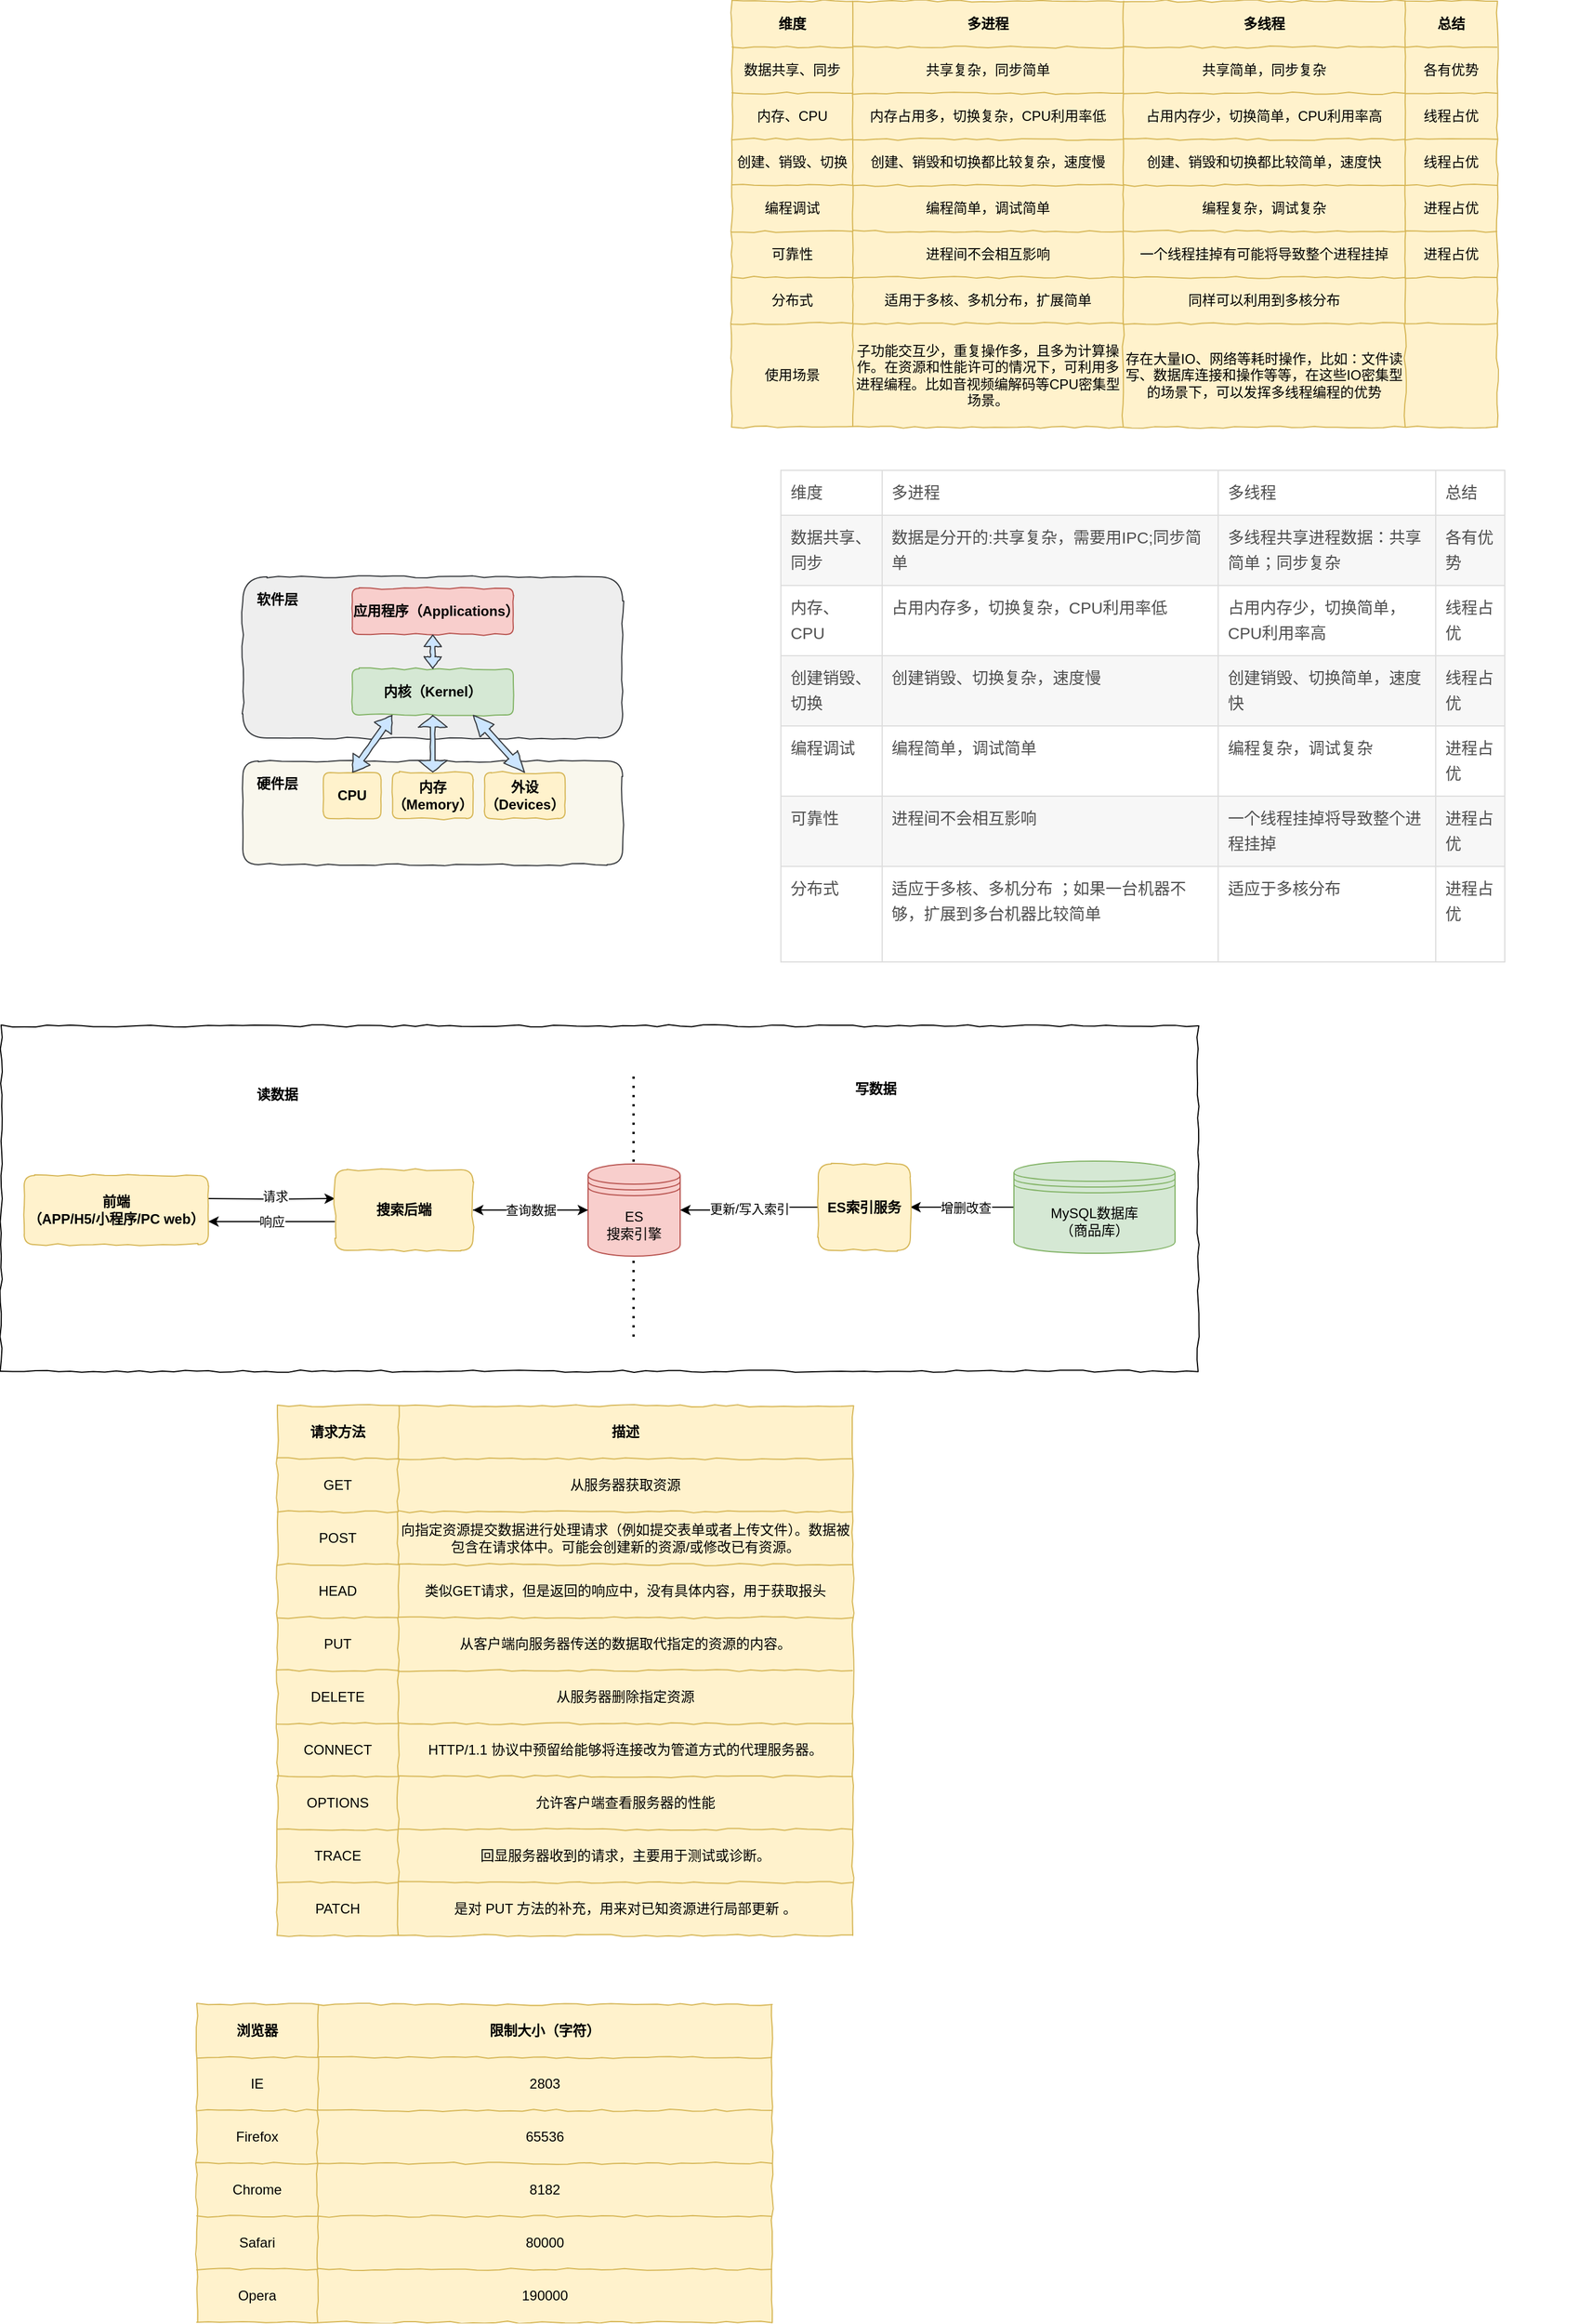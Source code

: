 <mxfile version="14.1.4" type="github">
  <diagram id="RjBqsqhj3sioLkczXOe3" name="Page-1">
    <mxGraphModel dx="946" dy="1759" grid="1" gridSize="10" guides="1" tooltips="1" connect="1" arrows="1" fold="1" page="1" pageScale="1" pageWidth="827" pageHeight="1169" math="0" shadow="0">
      <root>
        <mxCell id="0" />
        <mxCell id="1" parent="0" />
        <mxCell id="GFjqKOsz96lYpiR8VjZb-7" value="" style="rounded=1;whiteSpace=wrap;html=1;comic=1;fillColor=#f9f7ed;strokeColor=#36393d;" vertex="1" parent="1">
          <mxGeometry x="280" y="-260" width="330" height="90" as="geometry" />
        </mxCell>
        <mxCell id="GFjqKOsz96lYpiR8VjZb-8" value="" style="rounded=1;whiteSpace=wrap;html=1;comic=1;fillColor=#eeeeee;strokeColor=#36393d;" vertex="1" parent="1">
          <mxGeometry x="280" y="-420" width="330" height="140" as="geometry" />
        </mxCell>
        <mxCell id="zmc4Z-w7jA_BF66H5ybC-30" value="" style="rounded=0;whiteSpace=wrap;html=1;comic=1;" parent="1" vertex="1">
          <mxGeometry x="70" y="-30" width="1040" height="300" as="geometry" />
        </mxCell>
        <mxCell id="zmc4Z-w7jA_BF66H5ybC-29" value="" style="endArrow=none;dashed=1;html=1;dashPattern=1 3;strokeWidth=2;" parent="1" edge="1">
          <mxGeometry width="50" height="50" relative="1" as="geometry">
            <mxPoint x="619.5" y="240" as="sourcePoint" />
            <mxPoint x="619.5" y="10" as="targetPoint" />
          </mxGeometry>
        </mxCell>
        <mxCell id="46z4oTIVy4qsNz0aYybG-44" value="" style="shape=table;html=1;whiteSpace=wrap;startSize=0;container=1;collapsible=0;childLayout=tableLayout;comic=1;fillColor=#fff2cc;strokeColor=#d6b656;" parent="1" vertex="1">
          <mxGeometry x="310" y="300" width="500" height="460" as="geometry" />
        </mxCell>
        <mxCell id="46z4oTIVy4qsNz0aYybG-45" value="" style="shape=partialRectangle;html=1;whiteSpace=wrap;collapsible=0;dropTarget=0;pointerEvents=0;fillColor=none;top=0;left=0;bottom=0;right=0;points=[[0,0.5],[1,0.5]];portConstraint=eastwest;" parent="46z4oTIVy4qsNz0aYybG-44" vertex="1">
          <mxGeometry width="500" height="46" as="geometry" />
        </mxCell>
        <mxCell id="46z4oTIVy4qsNz0aYybG-46" value="&lt;b&gt;请求方法&lt;/b&gt;" style="shape=partialRectangle;html=1;whiteSpace=wrap;connectable=0;overflow=hidden;fillColor=none;top=0;left=0;bottom=0;right=0;" parent="46z4oTIVy4qsNz0aYybG-45" vertex="1">
          <mxGeometry width="105" height="46" as="geometry" />
        </mxCell>
        <mxCell id="46z4oTIVy4qsNz0aYybG-47" value="&lt;b&gt;描述&lt;/b&gt;" style="shape=partialRectangle;html=1;whiteSpace=wrap;connectable=0;overflow=hidden;fillColor=none;top=0;left=0;bottom=0;right=0;" parent="46z4oTIVy4qsNz0aYybG-45" vertex="1">
          <mxGeometry x="105" width="395" height="46" as="geometry" />
        </mxCell>
        <mxCell id="46z4oTIVy4qsNz0aYybG-48" value="" style="shape=partialRectangle;html=1;whiteSpace=wrap;collapsible=0;dropTarget=0;pointerEvents=0;fillColor=none;top=0;left=0;bottom=0;right=0;points=[[0,0.5],[1,0.5]];portConstraint=eastwest;" parent="46z4oTIVy4qsNz0aYybG-44" vertex="1">
          <mxGeometry y="46" width="500" height="46" as="geometry" />
        </mxCell>
        <mxCell id="46z4oTIVy4qsNz0aYybG-49" value="GET" style="shape=partialRectangle;html=1;whiteSpace=wrap;connectable=0;overflow=hidden;fillColor=none;top=0;left=0;bottom=0;right=0;" parent="46z4oTIVy4qsNz0aYybG-48" vertex="1">
          <mxGeometry width="105" height="46" as="geometry" />
        </mxCell>
        <mxCell id="46z4oTIVy4qsNz0aYybG-50" value="从服务器获取资源" style="shape=partialRectangle;html=1;whiteSpace=wrap;connectable=0;overflow=hidden;fillColor=none;top=0;left=0;bottom=0;right=0;" parent="46z4oTIVy4qsNz0aYybG-48" vertex="1">
          <mxGeometry x="105" width="395" height="46" as="geometry" />
        </mxCell>
        <mxCell id="46z4oTIVy4qsNz0aYybG-51" value="" style="shape=partialRectangle;html=1;whiteSpace=wrap;collapsible=0;dropTarget=0;pointerEvents=0;fillColor=none;top=0;left=0;bottom=0;right=0;points=[[0,0.5],[1,0.5]];portConstraint=eastwest;" parent="46z4oTIVy4qsNz0aYybG-44" vertex="1">
          <mxGeometry y="92" width="500" height="46" as="geometry" />
        </mxCell>
        <mxCell id="46z4oTIVy4qsNz0aYybG-52" value="POST" style="shape=partialRectangle;html=1;whiteSpace=wrap;connectable=0;overflow=hidden;fillColor=none;top=0;left=0;bottom=0;right=0;" parent="46z4oTIVy4qsNz0aYybG-51" vertex="1">
          <mxGeometry width="105" height="46" as="geometry" />
        </mxCell>
        <mxCell id="46z4oTIVy4qsNz0aYybG-53" value="向指定资源提交数据进行处理请求（例如提交表单或者上传文件）。数据被包含在请求体中。可能会创建新的资源/或修改已有资源。" style="shape=partialRectangle;html=1;whiteSpace=wrap;connectable=0;overflow=hidden;fillColor=none;top=0;left=0;bottom=0;right=0;" parent="46z4oTIVy4qsNz0aYybG-51" vertex="1">
          <mxGeometry x="105" width="395" height="46" as="geometry" />
        </mxCell>
        <mxCell id="46z4oTIVy4qsNz0aYybG-54" value="" style="shape=partialRectangle;html=1;whiteSpace=wrap;collapsible=0;dropTarget=0;pointerEvents=0;fillColor=none;top=0;left=0;bottom=0;right=0;points=[[0,0.5],[1,0.5]];portConstraint=eastwest;" parent="46z4oTIVy4qsNz0aYybG-44" vertex="1">
          <mxGeometry y="138" width="500" height="46" as="geometry" />
        </mxCell>
        <mxCell id="46z4oTIVy4qsNz0aYybG-55" value="HEAD" style="shape=partialRectangle;html=1;whiteSpace=wrap;connectable=0;overflow=hidden;fillColor=none;top=0;left=0;bottom=0;right=0;" parent="46z4oTIVy4qsNz0aYybG-54" vertex="1">
          <mxGeometry width="105" height="46" as="geometry" />
        </mxCell>
        <mxCell id="46z4oTIVy4qsNz0aYybG-56" value="类似GET请求，但是返回的响应中，没有具体内容，用于获取报头" style="shape=partialRectangle;html=1;whiteSpace=wrap;connectable=0;overflow=hidden;fillColor=none;top=0;left=0;bottom=0;right=0;" parent="46z4oTIVy4qsNz0aYybG-54" vertex="1">
          <mxGeometry x="105" width="395" height="46" as="geometry" />
        </mxCell>
        <mxCell id="46z4oTIVy4qsNz0aYybG-57" value="" style="shape=partialRectangle;html=1;whiteSpace=wrap;collapsible=0;dropTarget=0;pointerEvents=0;fillColor=none;top=0;left=0;bottom=0;right=0;points=[[0,0.5],[1,0.5]];portConstraint=eastwest;" parent="46z4oTIVy4qsNz0aYybG-44" vertex="1">
          <mxGeometry y="184" width="500" height="46" as="geometry" />
        </mxCell>
        <mxCell id="46z4oTIVy4qsNz0aYybG-58" value="PUT" style="shape=partialRectangle;html=1;whiteSpace=wrap;connectable=0;overflow=hidden;fillColor=none;top=0;left=0;bottom=0;right=0;" parent="46z4oTIVy4qsNz0aYybG-57" vertex="1">
          <mxGeometry width="105" height="46" as="geometry" />
        </mxCell>
        <mxCell id="46z4oTIVy4qsNz0aYybG-59" value="从客户端向服务器传送的数据取代指定的资源的内容。" style="shape=partialRectangle;html=1;whiteSpace=wrap;connectable=0;overflow=hidden;fillColor=none;top=0;left=0;bottom=0;right=0;" parent="46z4oTIVy4qsNz0aYybG-57" vertex="1">
          <mxGeometry x="105" width="395" height="46" as="geometry" />
        </mxCell>
        <mxCell id="46z4oTIVy4qsNz0aYybG-60" value="" style="shape=partialRectangle;html=1;whiteSpace=wrap;collapsible=0;dropTarget=0;pointerEvents=0;fillColor=none;top=0;left=0;bottom=0;right=0;points=[[0,0.5],[1,0.5]];portConstraint=eastwest;" parent="46z4oTIVy4qsNz0aYybG-44" vertex="1">
          <mxGeometry y="230" width="500" height="46" as="geometry" />
        </mxCell>
        <mxCell id="46z4oTIVy4qsNz0aYybG-61" value="DELETE" style="shape=partialRectangle;html=1;whiteSpace=wrap;connectable=0;overflow=hidden;fillColor=none;top=0;left=0;bottom=0;right=0;" parent="46z4oTIVy4qsNz0aYybG-60" vertex="1">
          <mxGeometry width="105" height="46" as="geometry" />
        </mxCell>
        <mxCell id="46z4oTIVy4qsNz0aYybG-62" value="从服务器删除指定资源" style="shape=partialRectangle;html=1;whiteSpace=wrap;connectable=0;overflow=hidden;fillColor=none;top=0;left=0;bottom=0;right=0;" parent="46z4oTIVy4qsNz0aYybG-60" vertex="1">
          <mxGeometry x="105" width="395" height="46" as="geometry" />
        </mxCell>
        <mxCell id="46z4oTIVy4qsNz0aYybG-72" style="shape=partialRectangle;html=1;whiteSpace=wrap;collapsible=0;dropTarget=0;pointerEvents=0;fillColor=none;top=0;left=0;bottom=0;right=0;points=[[0,0.5],[1,0.5]];portConstraint=eastwest;" parent="46z4oTIVy4qsNz0aYybG-44" vertex="1">
          <mxGeometry y="276" width="500" height="46" as="geometry" />
        </mxCell>
        <mxCell id="46z4oTIVy4qsNz0aYybG-73" value="CONNECT" style="shape=partialRectangle;html=1;whiteSpace=wrap;connectable=0;overflow=hidden;fillColor=none;top=0;left=0;bottom=0;right=0;" parent="46z4oTIVy4qsNz0aYybG-72" vertex="1">
          <mxGeometry width="105" height="46" as="geometry" />
        </mxCell>
        <mxCell id="46z4oTIVy4qsNz0aYybG-74" value="HTTP/1.1 协议中预留给能够将连接改为管道方式的代理服务器。" style="shape=partialRectangle;html=1;whiteSpace=wrap;connectable=0;overflow=hidden;fillColor=none;top=0;left=0;bottom=0;right=0;" parent="46z4oTIVy4qsNz0aYybG-72" vertex="1">
          <mxGeometry x="105" width="395" height="46" as="geometry" />
        </mxCell>
        <mxCell id="46z4oTIVy4qsNz0aYybG-69" style="shape=partialRectangle;html=1;whiteSpace=wrap;collapsible=0;dropTarget=0;pointerEvents=0;fillColor=none;top=0;left=0;bottom=0;right=0;points=[[0,0.5],[1,0.5]];portConstraint=eastwest;" parent="46z4oTIVy4qsNz0aYybG-44" vertex="1">
          <mxGeometry y="322" width="500" height="46" as="geometry" />
        </mxCell>
        <mxCell id="46z4oTIVy4qsNz0aYybG-70" value="OPTIONS" style="shape=partialRectangle;html=1;whiteSpace=wrap;connectable=0;overflow=hidden;fillColor=none;top=0;left=0;bottom=0;right=0;" parent="46z4oTIVy4qsNz0aYybG-69" vertex="1">
          <mxGeometry width="105" height="46" as="geometry" />
        </mxCell>
        <mxCell id="46z4oTIVy4qsNz0aYybG-71" value="允许客户端查看服务器的性能" style="shape=partialRectangle;html=1;whiteSpace=wrap;connectable=0;overflow=hidden;fillColor=none;top=0;left=0;bottom=0;right=0;" parent="46z4oTIVy4qsNz0aYybG-69" vertex="1">
          <mxGeometry x="105" width="395" height="46" as="geometry" />
        </mxCell>
        <mxCell id="46z4oTIVy4qsNz0aYybG-66" style="shape=partialRectangle;html=1;whiteSpace=wrap;collapsible=0;dropTarget=0;pointerEvents=0;fillColor=none;top=0;left=0;bottom=0;right=0;points=[[0,0.5],[1,0.5]];portConstraint=eastwest;" parent="46z4oTIVy4qsNz0aYybG-44" vertex="1">
          <mxGeometry y="368" width="500" height="46" as="geometry" />
        </mxCell>
        <mxCell id="46z4oTIVy4qsNz0aYybG-67" value="TRACE" style="shape=partialRectangle;html=1;whiteSpace=wrap;connectable=0;overflow=hidden;fillColor=none;top=0;left=0;bottom=0;right=0;" parent="46z4oTIVy4qsNz0aYybG-66" vertex="1">
          <mxGeometry width="105" height="46" as="geometry" />
        </mxCell>
        <mxCell id="46z4oTIVy4qsNz0aYybG-68" value="回显服务器收到的请求，主要用于测试或诊断。" style="shape=partialRectangle;html=1;whiteSpace=wrap;connectable=0;overflow=hidden;fillColor=none;top=0;left=0;bottom=0;right=0;" parent="46z4oTIVy4qsNz0aYybG-66" vertex="1">
          <mxGeometry x="105" width="395" height="46" as="geometry" />
        </mxCell>
        <mxCell id="46z4oTIVy4qsNz0aYybG-63" style="shape=partialRectangle;html=1;whiteSpace=wrap;collapsible=0;dropTarget=0;pointerEvents=0;fillColor=none;top=0;left=0;bottom=0;right=0;points=[[0,0.5],[1,0.5]];portConstraint=eastwest;" parent="46z4oTIVy4qsNz0aYybG-44" vertex="1">
          <mxGeometry y="414" width="500" height="46" as="geometry" />
        </mxCell>
        <mxCell id="46z4oTIVy4qsNz0aYybG-64" value="PATCH" style="shape=partialRectangle;html=1;whiteSpace=wrap;connectable=0;overflow=hidden;fillColor=none;top=0;left=0;bottom=0;right=0;" parent="46z4oTIVy4qsNz0aYybG-63" vertex="1">
          <mxGeometry width="105" height="46" as="geometry" />
        </mxCell>
        <mxCell id="46z4oTIVy4qsNz0aYybG-65" value="是对 PUT 方法的补充，用来对已知资源进行局部更新 。" style="shape=partialRectangle;html=1;whiteSpace=wrap;connectable=0;overflow=hidden;fillColor=none;top=0;left=0;bottom=0;right=0;" parent="46z4oTIVy4qsNz0aYybG-63" vertex="1">
          <mxGeometry x="105" width="395" height="46" as="geometry" />
        </mxCell>
        <mxCell id="46z4oTIVy4qsNz0aYybG-75" value="" style="shape=table;html=1;whiteSpace=wrap;startSize=0;container=1;collapsible=0;childLayout=tableLayout;comic=1;fillColor=#fff2cc;strokeColor=#d6b656;" parent="1" vertex="1">
          <mxGeometry x="240" y="820" width="500" height="276" as="geometry" />
        </mxCell>
        <mxCell id="46z4oTIVy4qsNz0aYybG-76" value="" style="shape=partialRectangle;html=1;whiteSpace=wrap;collapsible=0;dropTarget=0;pointerEvents=0;fillColor=none;top=0;left=0;bottom=0;right=0;points=[[0,0.5],[1,0.5]];portConstraint=eastwest;" parent="46z4oTIVy4qsNz0aYybG-75" vertex="1">
          <mxGeometry width="500" height="46" as="geometry" />
        </mxCell>
        <mxCell id="46z4oTIVy4qsNz0aYybG-77" value="&lt;b&gt;浏览器&lt;/b&gt;" style="shape=partialRectangle;html=1;whiteSpace=wrap;connectable=0;overflow=hidden;fillColor=none;top=0;left=0;bottom=0;right=0;" parent="46z4oTIVy4qsNz0aYybG-76" vertex="1">
          <mxGeometry width="105" height="46" as="geometry" />
        </mxCell>
        <mxCell id="46z4oTIVy4qsNz0aYybG-78" value="&lt;b&gt;限制大小（字符）&lt;/b&gt;" style="shape=partialRectangle;html=1;whiteSpace=wrap;connectable=0;overflow=hidden;fillColor=none;top=0;left=0;bottom=0;right=0;" parent="46z4oTIVy4qsNz0aYybG-76" vertex="1">
          <mxGeometry x="105" width="395" height="46" as="geometry" />
        </mxCell>
        <mxCell id="46z4oTIVy4qsNz0aYybG-79" value="" style="shape=partialRectangle;html=1;whiteSpace=wrap;collapsible=0;dropTarget=0;pointerEvents=0;fillColor=none;top=0;left=0;bottom=0;right=0;points=[[0,0.5],[1,0.5]];portConstraint=eastwest;" parent="46z4oTIVy4qsNz0aYybG-75" vertex="1">
          <mxGeometry y="46" width="500" height="46" as="geometry" />
        </mxCell>
        <mxCell id="46z4oTIVy4qsNz0aYybG-80" value="IE" style="shape=partialRectangle;html=1;whiteSpace=wrap;connectable=0;overflow=hidden;fillColor=none;top=0;left=0;bottom=0;right=0;" parent="46z4oTIVy4qsNz0aYybG-79" vertex="1">
          <mxGeometry width="105" height="46" as="geometry" />
        </mxCell>
        <mxCell id="46z4oTIVy4qsNz0aYybG-81" value="2803" style="shape=partialRectangle;html=1;whiteSpace=wrap;connectable=0;overflow=hidden;fillColor=none;top=0;left=0;bottom=0;right=0;" parent="46z4oTIVy4qsNz0aYybG-79" vertex="1">
          <mxGeometry x="105" width="395" height="46" as="geometry" />
        </mxCell>
        <mxCell id="46z4oTIVy4qsNz0aYybG-82" value="" style="shape=partialRectangle;html=1;whiteSpace=wrap;collapsible=0;dropTarget=0;pointerEvents=0;fillColor=none;top=0;left=0;bottom=0;right=0;points=[[0,0.5],[1,0.5]];portConstraint=eastwest;" parent="46z4oTIVy4qsNz0aYybG-75" vertex="1">
          <mxGeometry y="92" width="500" height="46" as="geometry" />
        </mxCell>
        <mxCell id="46z4oTIVy4qsNz0aYybG-83" value="Firefox" style="shape=partialRectangle;html=1;whiteSpace=wrap;connectable=0;overflow=hidden;fillColor=none;top=0;left=0;bottom=0;right=0;" parent="46z4oTIVy4qsNz0aYybG-82" vertex="1">
          <mxGeometry width="105" height="46" as="geometry" />
        </mxCell>
        <mxCell id="46z4oTIVy4qsNz0aYybG-84" value="65536" style="shape=partialRectangle;html=1;whiteSpace=wrap;connectable=0;overflow=hidden;fillColor=none;top=0;left=0;bottom=0;right=0;" parent="46z4oTIVy4qsNz0aYybG-82" vertex="1">
          <mxGeometry x="105" width="395" height="46" as="geometry" />
        </mxCell>
        <mxCell id="46z4oTIVy4qsNz0aYybG-85" value="" style="shape=partialRectangle;html=1;whiteSpace=wrap;collapsible=0;dropTarget=0;pointerEvents=0;fillColor=none;top=0;left=0;bottom=0;right=0;points=[[0,0.5],[1,0.5]];portConstraint=eastwest;" parent="46z4oTIVy4qsNz0aYybG-75" vertex="1">
          <mxGeometry y="138" width="500" height="46" as="geometry" />
        </mxCell>
        <mxCell id="46z4oTIVy4qsNz0aYybG-86" value="Chrome" style="shape=partialRectangle;html=1;whiteSpace=wrap;connectable=0;overflow=hidden;fillColor=none;top=0;left=0;bottom=0;right=0;" parent="46z4oTIVy4qsNz0aYybG-85" vertex="1">
          <mxGeometry width="105" height="46" as="geometry" />
        </mxCell>
        <mxCell id="46z4oTIVy4qsNz0aYybG-87" value="8182" style="shape=partialRectangle;html=1;whiteSpace=wrap;connectable=0;overflow=hidden;fillColor=none;top=0;left=0;bottom=0;right=0;" parent="46z4oTIVy4qsNz0aYybG-85" vertex="1">
          <mxGeometry x="105" width="395" height="46" as="geometry" />
        </mxCell>
        <mxCell id="46z4oTIVy4qsNz0aYybG-88" value="" style="shape=partialRectangle;html=1;whiteSpace=wrap;collapsible=0;dropTarget=0;pointerEvents=0;fillColor=none;top=0;left=0;bottom=0;right=0;points=[[0,0.5],[1,0.5]];portConstraint=eastwest;" parent="46z4oTIVy4qsNz0aYybG-75" vertex="1">
          <mxGeometry y="184" width="500" height="46" as="geometry" />
        </mxCell>
        <mxCell id="46z4oTIVy4qsNz0aYybG-89" value="Safari" style="shape=partialRectangle;html=1;whiteSpace=wrap;connectable=0;overflow=hidden;fillColor=none;top=0;left=0;bottom=0;right=0;" parent="46z4oTIVy4qsNz0aYybG-88" vertex="1">
          <mxGeometry width="105" height="46" as="geometry" />
        </mxCell>
        <mxCell id="46z4oTIVy4qsNz0aYybG-90" value="80000" style="shape=partialRectangle;html=1;whiteSpace=wrap;connectable=0;overflow=hidden;fillColor=none;top=0;left=0;bottom=0;right=0;" parent="46z4oTIVy4qsNz0aYybG-88" vertex="1">
          <mxGeometry x="105" width="395" height="46" as="geometry" />
        </mxCell>
        <mxCell id="46z4oTIVy4qsNz0aYybG-94" style="shape=partialRectangle;html=1;whiteSpace=wrap;collapsible=0;dropTarget=0;pointerEvents=0;fillColor=none;top=0;left=0;bottom=0;right=0;points=[[0,0.5],[1,0.5]];portConstraint=eastwest;" parent="46z4oTIVy4qsNz0aYybG-75" vertex="1">
          <mxGeometry y="230" width="500" height="46" as="geometry" />
        </mxCell>
        <mxCell id="46z4oTIVy4qsNz0aYybG-95" value="Opera" style="shape=partialRectangle;html=1;whiteSpace=wrap;connectable=0;overflow=hidden;fillColor=none;top=0;left=0;bottom=0;right=0;" parent="46z4oTIVy4qsNz0aYybG-94" vertex="1">
          <mxGeometry width="105" height="46" as="geometry" />
        </mxCell>
        <mxCell id="46z4oTIVy4qsNz0aYybG-96" value="190000" style="shape=partialRectangle;html=1;whiteSpace=wrap;connectable=0;overflow=hidden;fillColor=none;top=0;left=0;bottom=0;right=0;" parent="46z4oTIVy4qsNz0aYybG-94" vertex="1">
          <mxGeometry x="105" width="395" height="46" as="geometry" />
        </mxCell>
        <mxCell id="zmc4Z-w7jA_BF66H5ybC-12" value="请求" style="edgeStyle=orthogonalEdgeStyle;rounded=0;orthogonalLoop=1;jettySize=auto;html=1;entryX=0;entryY=0.357;entryDx=0;entryDy=0;entryPerimeter=0;" parent="1" target="zmc4Z-w7jA_BF66H5ybC-5" edge="1">
          <mxGeometry x="0.067" y="3" relative="1" as="geometry">
            <mxPoint x="250" y="120" as="sourcePoint" />
            <Array as="points" />
            <mxPoint y="1" as="offset" />
          </mxGeometry>
        </mxCell>
        <mxCell id="zmc4Z-w7jA_BF66H5ybC-4" value="&lt;b&gt;前端&lt;br&gt;（APP/H5/小程序/PC web）&lt;br&gt;&lt;/b&gt;" style="rounded=1;whiteSpace=wrap;html=1;comic=1;fillColor=#fff2cc;strokeColor=#d6b656;" parent="1" vertex="1">
          <mxGeometry x="90" y="100" width="160" height="60" as="geometry" />
        </mxCell>
        <mxCell id="zmc4Z-w7jA_BF66H5ybC-13" value="响应" style="edgeStyle=orthogonalEdgeStyle;rounded=0;orthogonalLoop=1;jettySize=auto;html=1;" parent="1" source="zmc4Z-w7jA_BF66H5ybC-5" edge="1">
          <mxGeometry relative="1" as="geometry">
            <mxPoint x="250" y="140" as="targetPoint" />
            <Array as="points">
              <mxPoint x="250" y="140" />
            </Array>
          </mxGeometry>
        </mxCell>
        <mxCell id="zmc4Z-w7jA_BF66H5ybC-15" style="edgeStyle=orthogonalEdgeStyle;rounded=0;orthogonalLoop=1;jettySize=auto;html=1;entryX=0;entryY=0.5;entryDx=0;entryDy=0;entryPerimeter=0;" parent="1" source="zmc4Z-w7jA_BF66H5ybC-5" edge="1">
          <mxGeometry relative="1" as="geometry">
            <mxPoint x="580" y="130" as="targetPoint" />
          </mxGeometry>
        </mxCell>
        <mxCell id="zmc4Z-w7jA_BF66H5ybC-5" value="&lt;b&gt;搜索后端&lt;/b&gt;" style="rounded=1;whiteSpace=wrap;html=1;comic=1;fillColor=#fff2cc;strokeColor=#d6b656;" parent="1" vertex="1">
          <mxGeometry x="360" y="95" width="120" height="70" as="geometry" />
        </mxCell>
        <mxCell id="zmc4Z-w7jA_BF66H5ybC-17" style="edgeStyle=orthogonalEdgeStyle;rounded=0;orthogonalLoop=1;jettySize=auto;html=1;" parent="1" edge="1">
          <mxGeometry relative="1" as="geometry">
            <mxPoint x="480" y="130" as="targetPoint" />
            <mxPoint x="580" y="130" as="sourcePoint" />
          </mxGeometry>
        </mxCell>
        <mxCell id="zmc4Z-w7jA_BF66H5ybC-18" value="查询数据" style="edgeLabel;html=1;align=center;verticalAlign=middle;resizable=0;points=[];" parent="zmc4Z-w7jA_BF66H5ybC-17" vertex="1" connectable="0">
          <mxGeometry x="0.24" y="5" relative="1" as="geometry">
            <mxPoint x="12" y="-5" as="offset" />
          </mxGeometry>
        </mxCell>
        <mxCell id="zmc4Z-w7jA_BF66H5ybC-20" value="ES&lt;br&gt;搜索引擎" style="shape=datastore;whiteSpace=wrap;html=1;comic=0;fillColor=#f8cecc;strokeColor=#b85450;treeMoving=1;" parent="1" vertex="1">
          <mxGeometry x="580" y="90" width="80" height="80" as="geometry" />
        </mxCell>
        <mxCell id="zmc4Z-w7jA_BF66H5ybC-33" style="edgeStyle=orthogonalEdgeStyle;rounded=0;orthogonalLoop=1;jettySize=auto;html=1;entryX=1;entryY=0.5;entryDx=0;entryDy=0;" parent="1" source="zmc4Z-w7jA_BF66H5ybC-21" target="zmc4Z-w7jA_BF66H5ybC-22" edge="1">
          <mxGeometry relative="1" as="geometry" />
        </mxCell>
        <mxCell id="zmc4Z-w7jA_BF66H5ybC-34" value="增删改查" style="edgeLabel;html=1;align=center;verticalAlign=middle;resizable=0;points=[];" parent="zmc4Z-w7jA_BF66H5ybC-33" vertex="1" connectable="0">
          <mxGeometry x="0.167" y="2" relative="1" as="geometry">
            <mxPoint x="10" y="-2" as="offset" />
          </mxGeometry>
        </mxCell>
        <mxCell id="zmc4Z-w7jA_BF66H5ybC-21" value="MySQL数据库&lt;br&gt;（商品库）" style="shape=datastore;whiteSpace=wrap;html=1;comic=0;fillColor=#d5e8d4;strokeColor=#82b366;treeMoving=1;" parent="1" vertex="1">
          <mxGeometry x="950" y="87.5" width="140" height="80" as="geometry" />
        </mxCell>
        <mxCell id="zmc4Z-w7jA_BF66H5ybC-27" value="更新/写入索引" style="edgeStyle=orthogonalEdgeStyle;rounded=0;orthogonalLoop=1;jettySize=auto;html=1;entryX=1;entryY=0.5;entryDx=0;entryDy=0;" parent="1" source="zmc4Z-w7jA_BF66H5ybC-22" target="zmc4Z-w7jA_BF66H5ybC-20" edge="1">
          <mxGeometry relative="1" as="geometry" />
        </mxCell>
        <mxCell id="zmc4Z-w7jA_BF66H5ybC-22" value="&lt;b&gt;ES索引服务&lt;/b&gt;" style="rounded=1;whiteSpace=wrap;html=1;comic=1;fillColor=#fff2cc;strokeColor=#d6b656;" parent="1" vertex="1">
          <mxGeometry x="780" y="90" width="80" height="75" as="geometry" />
        </mxCell>
        <mxCell id="zmc4Z-w7jA_BF66H5ybC-31" value="&lt;b&gt;读数据&lt;/b&gt;" style="text;html=1;strokeColor=none;fillColor=none;align=center;verticalAlign=middle;whiteSpace=wrap;rounded=0;comic=1;" parent="1" vertex="1">
          <mxGeometry x="220" y="10" width="180" height="40" as="geometry" />
        </mxCell>
        <mxCell id="zmc4Z-w7jA_BF66H5ybC-32" value="&lt;b&gt;写数据&lt;/b&gt;" style="text;html=1;strokeColor=none;fillColor=none;align=center;verticalAlign=middle;whiteSpace=wrap;rounded=0;comic=1;" parent="1" vertex="1">
          <mxGeometry x="770" y="10" width="120" height="30" as="geometry" />
        </mxCell>
        <mxCell id="GFjqKOsz96lYpiR8VjZb-1" value="&lt;b&gt;应用程序（Applications）&lt;/b&gt;" style="rounded=1;whiteSpace=wrap;html=1;comic=1;fillColor=#f8cecc;strokeColor=#b85450;" vertex="1" parent="1">
          <mxGeometry x="375" y="-410" width="140" height="40" as="geometry" />
        </mxCell>
        <mxCell id="GFjqKOsz96lYpiR8VjZb-2" value="&lt;b&gt;内核（Kernel）&lt;/b&gt;" style="rounded=1;whiteSpace=wrap;html=1;comic=1;fillColor=#d5e8d4;strokeColor=#82b366;" vertex="1" parent="1">
          <mxGeometry x="375" y="-340" width="140" height="40" as="geometry" />
        </mxCell>
        <mxCell id="GFjqKOsz96lYpiR8VjZb-3" value="&lt;b&gt;CPU&lt;/b&gt;" style="rounded=1;whiteSpace=wrap;html=1;comic=1;fillColor=#fff2cc;strokeColor=#d6b656;" vertex="1" parent="1">
          <mxGeometry x="350" y="-250" width="50" height="40" as="geometry" />
        </mxCell>
        <mxCell id="GFjqKOsz96lYpiR8VjZb-4" value="&lt;b&gt;内存（Memory）&lt;/b&gt;" style="rounded=1;whiteSpace=wrap;html=1;comic=1;fillColor=#fff2cc;strokeColor=#d6b656;" vertex="1" parent="1">
          <mxGeometry x="410" y="-250" width="70" height="40" as="geometry" />
        </mxCell>
        <mxCell id="GFjqKOsz96lYpiR8VjZb-5" value="&lt;b&gt;外设（Devices）&lt;/b&gt;" style="rounded=1;whiteSpace=wrap;html=1;comic=1;fillColor=#fff2cc;strokeColor=#d6b656;" vertex="1" parent="1">
          <mxGeometry x="490" y="-250" width="70" height="40" as="geometry" />
        </mxCell>
        <mxCell id="GFjqKOsz96lYpiR8VjZb-9" value="" style="shape=flexArrow;endArrow=classic;startArrow=classic;html=1;width=5;endSize=4.23;fillColor=#cce5ff;strokeColor=#36393d;entryX=0.25;entryY=1;entryDx=0;entryDy=0;exitX=0.5;exitY=0;exitDx=0;exitDy=0;comic=1;startSize=4.23;startWidth=12;endWidth=12;" edge="1" parent="1" source="GFjqKOsz96lYpiR8VjZb-3" target="GFjqKOsz96lYpiR8VjZb-2">
          <mxGeometry width="50" height="50" relative="1" as="geometry">
            <mxPoint x="354" y="-250" as="sourcePoint" />
            <mxPoint x="400" y="-290" as="targetPoint" />
          </mxGeometry>
        </mxCell>
        <mxCell id="GFjqKOsz96lYpiR8VjZb-10" value="" style="shape=flexArrow;endArrow=classic;startArrow=classic;html=1;width=5;endSize=5.58;fillColor=#cce5ff;strokeColor=#36393d;entryX=0.75;entryY=1;entryDx=0;entryDy=0;exitX=0.5;exitY=0;exitDx=0;exitDy=0;comic=1;startSize=5.58;endWidth=10;startWidth=10;" edge="1" parent="1" source="GFjqKOsz96lYpiR8VjZb-5" target="GFjqKOsz96lYpiR8VjZb-2">
          <mxGeometry width="50" height="50" relative="1" as="geometry">
            <mxPoint x="515" y="-250" as="sourcePoint" />
            <mxPoint x="560" y="-300" as="targetPoint" />
          </mxGeometry>
        </mxCell>
        <mxCell id="GFjqKOsz96lYpiR8VjZb-11" value="" style="shape=flexArrow;endArrow=classic;startArrow=classic;html=1;width=4;endSize=3;fillColor=#cce5ff;strokeColor=#36393d;entryX=0.5;entryY=1;entryDx=0;entryDy=0;exitX=0.5;exitY=0;exitDx=0;exitDy=0;comic=1;startSize=3;" edge="1" parent="1" source="GFjqKOsz96lYpiR8VjZb-4" target="GFjqKOsz96lYpiR8VjZb-2">
          <mxGeometry width="50" height="50" relative="1" as="geometry">
            <mxPoint x="490" y="-250" as="sourcePoint" />
            <mxPoint x="427.5" y="-300" as="targetPoint" />
          </mxGeometry>
        </mxCell>
        <mxCell id="GFjqKOsz96lYpiR8VjZb-13" value="" style="shape=flexArrow;endArrow=classic;startArrow=classic;html=1;width=4;endSize=3;fillColor=#cce5ff;strokeColor=#36393d;entryX=0.5;entryY=1;entryDx=0;entryDy=0;comic=1;startSize=3;endWidth=10;startWidth=10;" edge="1" parent="1" target="GFjqKOsz96lYpiR8VjZb-1">
          <mxGeometry width="50" height="50" relative="1" as="geometry">
            <mxPoint x="445" y="-340" as="sourcePoint" />
            <mxPoint x="455" y="-290" as="targetPoint" />
          </mxGeometry>
        </mxCell>
        <mxCell id="GFjqKOsz96lYpiR8VjZb-14" value="&lt;b&gt;软件层&lt;/b&gt;" style="text;html=1;strokeColor=none;fillColor=none;align=center;verticalAlign=middle;whiteSpace=wrap;rounded=0;comic=1;" vertex="1" parent="1">
          <mxGeometry x="290" y="-410" width="40" height="20" as="geometry" />
        </mxCell>
        <mxCell id="GFjqKOsz96lYpiR8VjZb-15" value="&lt;b&gt;硬件层&lt;/b&gt;" style="text;html=1;strokeColor=none;fillColor=none;align=center;verticalAlign=middle;whiteSpace=wrap;rounded=0;comic=1;" vertex="1" parent="1">
          <mxGeometry x="290" y="-250" width="40" height="20" as="geometry" />
        </mxCell>
        <mxCell id="GFjqKOsz96lYpiR8VjZb-16" value="&lt;meta charset=&quot;utf-8&quot;&gt;&lt;table border=&quot;1&quot; cellpadding=&quot;0&quot; cellspacing=&quot;0&quot; style=&quot;box-sizing: border-box; outline: 0px; border-collapse: collapse; border-spacing: 0px; display: table; width: 630px; text-align: left; margin-bottom: 0px; margin-left: auto; margin-right: auto; overflow-wrap: break-word; color: rgb(51, 51, 51); font-size: 16px; font-style: normal; font-weight: 400; letter-spacing: normal; text-transform: none; word-spacing: 0px; background-color: rgb(255, 255, 255);&quot;&gt;&lt;tbody style=&quot;box-sizing: border-box ; outline: 0px ; border: 0px ; overflow-wrap: break-word&quot;&gt;&lt;tr style=&quot;box-sizing: border-box ; outline: 0px ; border-width: 1px 0px 0px ; border-top-style: solid ; border-top-color: rgb(221 , 221 , 221) ; background-color: rgb(255 , 255 , 255) ; overflow-wrap: break-word&quot;&gt;&lt;td style=&quot;box-sizing: border-box ; outline: 0px ; padding: 8px ; margin: 0px ; font-weight: normal ; overflow-wrap: break-word ; border: 1px solid rgb(221 , 221 , 221) ; font-size: 14px ; color: rgb(79 , 79 , 79) ; line-height: 22px ; text-align: left ; vertical-align: top&quot;&gt;&lt;p style=&quot;box-sizing: border-box ; outline: 0px ; margin: 0px ; padding: 0px ; font-weight: 400 ; font-size: 14px ; color: rgb(79 , 79 , 79) ; overflow: auto hidden ; line-height: 22px ; overflow-wrap: break-word ; text-align: left&quot;&gt;维度&lt;/p&gt;&lt;/td&gt;&lt;td style=&quot;box-sizing: border-box ; outline: 0px ; padding: 8px ; margin: 0px ; font-weight: normal ; overflow-wrap: break-word ; border: 1px solid rgb(221 , 221 , 221) ; font-size: 14px ; color: rgb(79 , 79 , 79) ; line-height: 22px ; text-align: left ; vertical-align: top&quot;&gt;&lt;p style=&quot;box-sizing: border-box ; outline: 0px ; margin: 0px ; padding: 0px ; font-weight: 400 ; font-size: 14px ; color: rgb(79 , 79 , 79) ; overflow: auto hidden ; line-height: 22px ; overflow-wrap: break-word ; text-align: left&quot;&gt;多进程&lt;/p&gt;&lt;/td&gt;&lt;td style=&quot;box-sizing: border-box ; outline: 0px ; padding: 8px ; margin: 0px ; font-weight: normal ; overflow-wrap: break-word ; border: 1px solid rgb(221 , 221 , 221) ; font-size: 14px ; color: rgb(79 , 79 , 79) ; line-height: 22px ; text-align: left ; vertical-align: top&quot;&gt;&lt;p style=&quot;box-sizing: border-box ; outline: 0px ; margin: 0px ; padding: 0px ; font-weight: 400 ; font-size: 14px ; color: rgb(79 , 79 , 79) ; overflow: auto hidden ; line-height: 22px ; overflow-wrap: break-word ; text-align: left&quot;&gt;多线程&lt;/p&gt;&lt;/td&gt;&lt;td style=&quot;box-sizing: border-box ; outline: 0px ; padding: 8px ; margin: 0px ; font-weight: normal ; overflow-wrap: break-word ; border: 1px solid rgb(221 , 221 , 221) ; font-size: 14px ; color: rgb(79 , 79 , 79) ; line-height: 22px ; text-align: left ; vertical-align: top&quot;&gt;&lt;p style=&quot;box-sizing: border-box ; outline: 0px ; margin: 0px ; padding: 0px ; font-weight: 400 ; font-size: 14px ; color: rgb(79 , 79 , 79) ; overflow: auto hidden ; line-height: 22px ; overflow-wrap: break-word ; text-align: left&quot;&gt;总结&lt;/p&gt;&lt;/td&gt;&lt;/tr&gt;&lt;tr style=&quot;box-sizing: border-box ; outline: 0px ; border-width: 1px 0px 0px ; border-top-style: solid ; border-top-color: rgb(221 , 221 , 221) ; background-color: rgb(247 , 247 , 247) ; overflow-wrap: break-word&quot;&gt;&lt;td style=&quot;box-sizing: border-box ; outline: 0px ; padding: 8px ; margin: 0px ; font-weight: normal ; overflow-wrap: break-word ; border: 1px solid rgb(221 , 221 , 221) ; font-size: 14px ; color: rgb(79 , 79 , 79) ; line-height: 22px ; text-align: left ; vertical-align: top&quot;&gt;&lt;p style=&quot;box-sizing: border-box ; outline: 0px ; margin: 0px ; padding: 0px ; font-weight: 400 ; font-size: 14px ; color: rgb(79 , 79 , 79) ; overflow: auto hidden ; line-height: 22px ; overflow-wrap: break-word ; text-align: left&quot;&gt;数据共享、同步&lt;/p&gt;&lt;/td&gt;&lt;td style=&quot;box-sizing: border-box ; outline: 0px ; padding: 8px ; margin: 0px ; font-weight: normal ; overflow-wrap: break-word ; border: 1px solid rgb(221 , 221 , 221) ; font-size: 14px ; color: rgb(79 , 79 , 79) ; line-height: 22px ; text-align: left ; vertical-align: top&quot;&gt;&lt;p style=&quot;box-sizing: border-box ; outline: 0px ; margin: 0px ; padding: 0px ; font-weight: 400 ; font-size: 14px ; color: rgb(79 , 79 , 79) ; overflow: auto hidden ; line-height: 22px ; overflow-wrap: break-word ; text-align: left&quot;&gt;数据是分开的:共享复杂，需要用IPC;同步简单&lt;/p&gt;&lt;/td&gt;&lt;td style=&quot;box-sizing: border-box ; outline: 0px ; padding: 8px ; margin: 0px ; font-weight: normal ; overflow-wrap: break-word ; border: 1px solid rgb(221 , 221 , 221) ; font-size: 14px ; color: rgb(79 , 79 , 79) ; line-height: 22px ; text-align: left ; vertical-align: top&quot;&gt;&lt;p style=&quot;box-sizing: border-box ; outline: 0px ; margin: 0px ; padding: 0px ; font-weight: 400 ; font-size: 14px ; color: rgb(79 , 79 , 79) ; overflow: auto hidden ; line-height: 22px ; overflow-wrap: break-word ; text-align: left&quot;&gt;多线程共享进程数据：共享简单；同步复杂&lt;/p&gt;&lt;/td&gt;&lt;td style=&quot;box-sizing: border-box ; outline: 0px ; padding: 8px ; margin: 0px ; font-weight: normal ; overflow-wrap: break-word ; border: 1px solid rgb(221 , 221 , 221) ; font-size: 14px ; color: rgb(79 , 79 , 79) ; line-height: 22px ; text-align: left ; vertical-align: top&quot;&gt;&lt;p style=&quot;box-sizing: border-box ; outline: 0px ; margin: 0px ; padding: 0px ; font-weight: 400 ; font-size: 14px ; color: rgb(79 , 79 , 79) ; overflow: auto hidden ; line-height: 22px ; overflow-wrap: break-word ; text-align: left&quot;&gt;各有优势&lt;/p&gt;&lt;/td&gt;&lt;/tr&gt;&lt;tr style=&quot;box-sizing: border-box ; outline: 0px ; border-width: 1px 0px 0px ; border-top-style: solid ; border-top-color: rgb(221 , 221 , 221) ; background-color: rgb(255 , 255 , 255) ; overflow-wrap: break-word&quot;&gt;&lt;td style=&quot;box-sizing: border-box ; outline: 0px ; padding: 8px ; margin: 0px ; font-weight: normal ; overflow-wrap: break-word ; border: 1px solid rgb(221 , 221 , 221) ; font-size: 14px ; color: rgb(79 , 79 , 79) ; line-height: 22px ; text-align: left ; vertical-align: top&quot;&gt;&lt;p style=&quot;box-sizing: border-box ; outline: 0px ; margin: 0px ; padding: 0px ; font-weight: 400 ; font-size: 14px ; color: rgb(79 , 79 , 79) ; overflow: auto hidden ; line-height: 22px ; overflow-wrap: break-word ; text-align: left&quot;&gt;内存、CPU&lt;/p&gt;&lt;/td&gt;&lt;td style=&quot;box-sizing: border-box ; outline: 0px ; padding: 8px ; margin: 0px ; font-weight: normal ; overflow-wrap: break-word ; border: 1px solid rgb(221 , 221 , 221) ; font-size: 14px ; color: rgb(79 , 79 , 79) ; line-height: 22px ; text-align: left ; vertical-align: top&quot;&gt;&lt;p style=&quot;box-sizing: border-box ; outline: 0px ; margin: 0px ; padding: 0px ; font-weight: 400 ; font-size: 14px ; color: rgb(79 , 79 , 79) ; overflow: auto hidden ; line-height: 22px ; overflow-wrap: break-word ; text-align: left&quot;&gt;占用内存多，切换复杂，CPU利用率低&lt;/p&gt;&lt;/td&gt;&lt;td style=&quot;box-sizing: border-box ; outline: 0px ; padding: 8px ; margin: 0px ; font-weight: normal ; overflow-wrap: break-word ; border: 1px solid rgb(221 , 221 , 221) ; font-size: 14px ; color: rgb(79 , 79 , 79) ; line-height: 22px ; text-align: left ; vertical-align: top&quot;&gt;&lt;p style=&quot;box-sizing: border-box ; outline: 0px ; margin: 0px ; padding: 0px ; font-weight: 400 ; font-size: 14px ; color: rgb(79 , 79 , 79) ; overflow: auto hidden ; line-height: 22px ; overflow-wrap: break-word ; text-align: left&quot;&gt;占用内存少，切换简单，CPU利用率高&lt;/p&gt;&lt;/td&gt;&lt;td style=&quot;box-sizing: border-box ; outline: 0px ; padding: 8px ; margin: 0px ; font-weight: normal ; overflow-wrap: break-word ; border: 1px solid rgb(221 , 221 , 221) ; font-size: 14px ; color: rgb(79 , 79 , 79) ; line-height: 22px ; text-align: left ; vertical-align: top&quot;&gt;&lt;p style=&quot;box-sizing: border-box ; outline: 0px ; margin: 0px ; padding: 0px ; font-weight: 400 ; font-size: 14px ; color: rgb(79 , 79 , 79) ; overflow: auto hidden ; line-height: 22px ; overflow-wrap: break-word ; text-align: left&quot;&gt;线程占优&lt;/p&gt;&lt;/td&gt;&lt;/tr&gt;&lt;tr style=&quot;box-sizing: border-box ; outline: 0px ; border-width: 1px 0px 0px ; border-top-style: solid ; border-top-color: rgb(221 , 221 , 221) ; background-color: rgb(247 , 247 , 247) ; overflow-wrap: break-word&quot;&gt;&lt;td style=&quot;box-sizing: border-box ; outline: 0px ; padding: 8px ; margin: 0px ; font-weight: normal ; overflow-wrap: break-word ; border: 1px solid rgb(221 , 221 , 221) ; font-size: 14px ; color: rgb(79 , 79 , 79) ; line-height: 22px ; text-align: left ; vertical-align: top&quot;&gt;&lt;p style=&quot;box-sizing: border-box ; outline: 0px ; margin: 0px ; padding: 0px ; font-weight: 400 ; font-size: 14px ; color: rgb(79 , 79 , 79) ; overflow: auto hidden ; line-height: 22px ; overflow-wrap: break-word ; text-align: left&quot;&gt;创建销毁、切换&lt;/p&gt;&lt;/td&gt;&lt;td style=&quot;box-sizing: border-box ; outline: 0px ; padding: 8px ; margin: 0px ; font-weight: normal ; overflow-wrap: break-word ; border: 1px solid rgb(221 , 221 , 221) ; font-size: 14px ; color: rgb(79 , 79 , 79) ; line-height: 22px ; text-align: left ; vertical-align: top&quot;&gt;&lt;p style=&quot;box-sizing: border-box ; outline: 0px ; margin: 0px ; padding: 0px ; font-weight: 400 ; font-size: 14px ; color: rgb(79 , 79 , 79) ; overflow: auto hidden ; line-height: 22px ; overflow-wrap: break-word ; text-align: left&quot;&gt;创建销毁、切换复杂，速度慢&amp;nbsp;&lt;/p&gt;&lt;/td&gt;&lt;td style=&quot;box-sizing: border-box ; outline: 0px ; padding: 8px ; margin: 0px ; font-weight: normal ; overflow-wrap: break-word ; border: 1px solid rgb(221 , 221 , 221) ; font-size: 14px ; color: rgb(79 , 79 , 79) ; line-height: 22px ; text-align: left ; vertical-align: top&quot;&gt;&lt;p style=&quot;box-sizing: border-box ; outline: 0px ; margin: 0px ; padding: 0px ; font-weight: 400 ; font-size: 14px ; color: rgb(79 , 79 , 79) ; overflow: auto hidden ; line-height: 22px ; overflow-wrap: break-word ; text-align: left&quot;&gt;创建销毁、切换简单，速度快&amp;nbsp;&lt;/p&gt;&lt;/td&gt;&lt;td style=&quot;box-sizing: border-box ; outline: 0px ; padding: 8px ; margin: 0px ; font-weight: normal ; overflow-wrap: break-word ; border: 1px solid rgb(221 , 221 , 221) ; font-size: 14px ; color: rgb(79 , 79 , 79) ; line-height: 22px ; text-align: left ; vertical-align: top&quot;&gt;&lt;p style=&quot;box-sizing: border-box ; outline: 0px ; margin: 0px ; padding: 0px ; font-weight: 400 ; font-size: 14px ; color: rgb(79 , 79 , 79) ; overflow: auto hidden ; line-height: 22px ; overflow-wrap: break-word ; text-align: left&quot;&gt;线程占优&amp;nbsp;&lt;/p&gt;&lt;/td&gt;&lt;/tr&gt;&lt;tr style=&quot;box-sizing: border-box ; outline: 0px ; border-width: 1px 0px 0px ; border-top-style: solid ; border-top-color: rgb(221 , 221 , 221) ; background-color: rgb(255 , 255 , 255) ; overflow-wrap: break-word&quot;&gt;&lt;td style=&quot;box-sizing: border-box ; outline: 0px ; padding: 8px ; margin: 0px ; font-weight: normal ; overflow-wrap: break-word ; border: 1px solid rgb(221 , 221 , 221) ; font-size: 14px ; color: rgb(79 , 79 , 79) ; line-height: 22px ; text-align: left ; vertical-align: top&quot;&gt;&lt;p style=&quot;box-sizing: border-box ; outline: 0px ; margin: 0px ; padding: 0px ; font-weight: 400 ; font-size: 14px ; color: rgb(79 , 79 , 79) ; overflow: auto hidden ; line-height: 22px ; overflow-wrap: break-word ; text-align: left&quot;&gt;编程调试&lt;/p&gt;&lt;/td&gt;&lt;td style=&quot;box-sizing: border-box ; outline: 0px ; padding: 8px ; margin: 0px ; font-weight: normal ; overflow-wrap: break-word ; border: 1px solid rgb(221 , 221 , 221) ; font-size: 14px ; color: rgb(79 , 79 , 79) ; line-height: 22px ; text-align: left ; vertical-align: top&quot;&gt;&lt;p style=&quot;box-sizing: border-box ; outline: 0px ; margin: 0px ; padding: 0px ; font-weight: 400 ; font-size: 14px ; color: rgb(79 , 79 , 79) ; overflow: auto hidden ; line-height: 22px ; overflow-wrap: break-word ; text-align: left&quot;&gt;编程简单，调试简单&lt;/p&gt;&lt;/td&gt;&lt;td style=&quot;box-sizing: border-box ; outline: 0px ; padding: 8px ; margin: 0px ; font-weight: normal ; overflow-wrap: break-word ; border: 1px solid rgb(221 , 221 , 221) ; font-size: 14px ; color: rgb(79 , 79 , 79) ; line-height: 22px ; text-align: left ; vertical-align: top&quot;&gt;&lt;p style=&quot;box-sizing: border-box ; outline: 0px ; margin: 0px ; padding: 0px ; font-weight: 400 ; font-size: 14px ; color: rgb(79 , 79 , 79) ; overflow: auto hidden ; line-height: 22px ; overflow-wrap: break-word ; text-align: left&quot;&gt;编程复杂，调试复杂&lt;/p&gt;&lt;/td&gt;&lt;td style=&quot;box-sizing: border-box ; outline: 0px ; padding: 8px ; margin: 0px ; font-weight: normal ; overflow-wrap: break-word ; border: 1px solid rgb(221 , 221 , 221) ; font-size: 14px ; color: rgb(79 , 79 , 79) ; line-height: 22px ; text-align: left ; vertical-align: top&quot;&gt;&lt;p style=&quot;box-sizing: border-box ; outline: 0px ; margin: 0px ; padding: 0px ; font-weight: 400 ; font-size: 14px ; color: rgb(79 , 79 , 79) ; overflow: auto hidden ; line-height: 22px ; overflow-wrap: break-word ; text-align: left&quot;&gt;进程占优&amp;nbsp;&lt;/p&gt;&lt;/td&gt;&lt;/tr&gt;&lt;tr style=&quot;box-sizing: border-box ; outline: 0px ; border-width: 1px 0px 0px ; border-top-style: solid ; border-top-color: rgb(221 , 221 , 221) ; background-color: rgb(247 , 247 , 247) ; overflow-wrap: break-word&quot;&gt;&lt;td style=&quot;box-sizing: border-box ; outline: 0px ; padding: 8px ; margin: 0px ; font-weight: normal ; overflow-wrap: break-word ; border: 1px solid rgb(221 , 221 , 221) ; font-size: 14px ; color: rgb(79 , 79 , 79) ; line-height: 22px ; text-align: left ; vertical-align: top&quot;&gt;&lt;p style=&quot;box-sizing: border-box ; outline: 0px ; margin: 0px ; padding: 0px ; font-weight: 400 ; font-size: 14px ; color: rgb(79 , 79 , 79) ; overflow: auto hidden ; line-height: 22px ; overflow-wrap: break-word ; text-align: left&quot;&gt;可靠性&lt;/p&gt;&lt;/td&gt;&lt;td style=&quot;box-sizing: border-box ; outline: 0px ; padding: 8px ; margin: 0px ; font-weight: normal ; overflow-wrap: break-word ; border: 1px solid rgb(221 , 221 , 221) ; font-size: 14px ; color: rgb(79 , 79 , 79) ; line-height: 22px ; text-align: left ; vertical-align: top&quot;&gt;&lt;p style=&quot;box-sizing: border-box ; outline: 0px ; margin: 0px ; padding: 0px ; font-weight: 400 ; font-size: 14px ; color: rgb(79 , 79 , 79) ; overflow: auto hidden ; line-height: 22px ; overflow-wrap: break-word ; text-align: left&quot;&gt;进程间不会相互影响&amp;nbsp;&lt;/p&gt;&lt;/td&gt;&lt;td style=&quot;box-sizing: border-box ; outline: 0px ; padding: 8px ; margin: 0px ; font-weight: normal ; overflow-wrap: break-word ; border: 1px solid rgb(221 , 221 , 221) ; font-size: 14px ; color: rgb(79 , 79 , 79) ; line-height: 22px ; text-align: left ; vertical-align: top&quot;&gt;&lt;p style=&quot;box-sizing: border-box ; outline: 0px ; margin: 0px ; padding: 0px ; font-weight: 400 ; font-size: 14px ; color: rgb(79 , 79 , 79) ; overflow: auto hidden ; line-height: 22px ; overflow-wrap: break-word ; text-align: left&quot;&gt;一个线程挂掉将导致整个进程挂掉&lt;/p&gt;&lt;/td&gt;&lt;td style=&quot;box-sizing: border-box ; outline: 0px ; padding: 8px ; margin: 0px ; font-weight: normal ; overflow-wrap: break-word ; border: 1px solid rgb(221 , 221 , 221) ; font-size: 14px ; color: rgb(79 , 79 , 79) ; line-height: 22px ; text-align: left ; vertical-align: top&quot;&gt;&lt;p style=&quot;box-sizing: border-box ; outline: 0px ; margin: 0px ; padding: 0px ; font-weight: 400 ; font-size: 14px ; color: rgb(79 , 79 , 79) ; overflow: auto hidden ; line-height: 22px ; overflow-wrap: break-word ; text-align: left&quot;&gt;进程占优&lt;/p&gt;&lt;/td&gt;&lt;/tr&gt;&lt;tr style=&quot;box-sizing: border-box ; outline: 0px ; border-width: 1px 0px 0px ; border-top-style: solid ; border-top-color: rgb(221 , 221 , 221) ; background-color: rgb(255 , 255 , 255) ; overflow-wrap: break-word&quot;&gt;&lt;td style=&quot;box-sizing: border-box ; outline: 0px ; padding: 8px ; margin: 0px ; font-weight: normal ; overflow-wrap: break-word ; border: 1px solid rgb(221 , 221 , 221) ; font-size: 14px ; color: rgb(79 , 79 , 79) ; line-height: 22px ; text-align: left ; vertical-align: top&quot;&gt;&lt;p style=&quot;box-sizing: border-box ; outline: 0px ; margin: 0px ; padding: 0px ; font-weight: 400 ; font-size: 14px ; color: rgb(79 , 79 , 79) ; overflow: auto hidden ; line-height: 22px ; overflow-wrap: break-word ; text-align: left&quot;&gt;分布式&amp;nbsp;&lt;/p&gt;&lt;/td&gt;&lt;td style=&quot;box-sizing: border-box ; outline: 0px ; padding: 8px ; margin: 0px ; font-weight: normal ; overflow-wrap: break-word ; border: 1px solid rgb(221 , 221 , 221) ; font-size: 14px ; color: rgb(79 , 79 , 79) ; line-height: 22px ; text-align: left ; vertical-align: top&quot;&gt;&lt;p style=&quot;box-sizing: border-box ; outline: 0px ; margin: 0px ; padding: 0px ; font-weight: 400 ; font-size: 14px ; color: rgb(79 , 79 , 79) ; overflow: auto hidden ; line-height: 22px ; overflow-wrap: break-word ; text-align: left&quot;&gt;适应于多核、多机分布 ；如果一台机器不够，扩展到多台机器比较简单&lt;/p&gt;&lt;/td&gt;&lt;td style=&quot;box-sizing: border-box ; outline: 0px ; padding: 8px ; margin: 0px ; font-weight: normal ; overflow-wrap: break-word ; border: 1px solid rgb(221 , 221 , 221) ; font-size: 14px ; color: rgb(79 , 79 , 79) ; line-height: 22px ; text-align: left ; vertical-align: top&quot;&gt;&lt;p style=&quot;box-sizing: border-box ; outline: 0px ; margin: 0px ; padding: 0px ; font-weight: 400 ; font-size: 14px ; color: rgb(79 , 79 , 79) ; overflow: auto hidden ; line-height: 22px ; overflow-wrap: break-word ; text-align: left&quot;&gt;适应于多核分布&lt;/p&gt;&lt;/td&gt;&lt;td style=&quot;box-sizing: border-box ; outline: 0px ; padding: 8px ; margin: 0px ; font-weight: normal ; overflow-wrap: break-word ; border: 1px solid rgb(221 , 221 , 221) ; font-size: 14px ; color: rgb(79 , 79 , 79) ; line-height: 22px ; text-align: left ; vertical-align: top&quot;&gt;&lt;p style=&quot;box-sizing: border-box ; outline: 0px ; margin: 0px ; padding: 0px ; font-weight: 400 ; font-size: 14px ; color: rgb(79 , 79 , 79) ; overflow: auto hidden ; line-height: 22px ; overflow-wrap: break-word ; text-align: left&quot;&gt;进程占优&lt;/p&gt;&lt;p style=&quot;box-sizing: border-box ; outline: 0px ; margin: 0px ; padding: 0px ; font-weight: 400 ; font-size: 14px ; color: rgb(79 , 79 , 79) ; overflow: auto hidden ; line-height: 22px ; overflow-wrap: break-word ; text-align: left&quot;&gt;&amp;nbsp;&lt;/p&gt;&lt;/td&gt;&lt;/tr&gt;&lt;/tbody&gt;&lt;/table&gt;" style="text;whiteSpace=wrap;html=1;" vertex="1" parent="1">
          <mxGeometry x="745" y="-520" width="695" height="450" as="geometry" />
        </mxCell>
        <mxCell id="GFjqKOsz96lYpiR8VjZb-17" value="" style="shape=table;html=1;whiteSpace=wrap;startSize=0;container=1;collapsible=0;childLayout=tableLayout;comic=1;fillColor=#fff2cc;strokeColor=#d6b656;" vertex="1" parent="1">
          <mxGeometry x="705" y="-920" width="665" height="370" as="geometry" />
        </mxCell>
        <mxCell id="GFjqKOsz96lYpiR8VjZb-18" value="" style="shape=partialRectangle;html=1;whiteSpace=wrap;collapsible=0;dropTarget=0;pointerEvents=0;fillColor=none;top=0;left=0;bottom=0;right=0;points=[[0,0.5],[1,0.5]];portConstraint=eastwest;" vertex="1" parent="GFjqKOsz96lYpiR8VjZb-17">
          <mxGeometry width="665" height="40" as="geometry" />
        </mxCell>
        <mxCell id="GFjqKOsz96lYpiR8VjZb-19" value="&lt;b&gt;维度&lt;/b&gt;" style="shape=partialRectangle;html=1;whiteSpace=wrap;connectable=0;overflow=hidden;fillColor=none;top=0;left=0;bottom=0;right=0;" vertex="1" parent="GFjqKOsz96lYpiR8VjZb-18">
          <mxGeometry width="105" height="40" as="geometry" />
        </mxCell>
        <mxCell id="GFjqKOsz96lYpiR8VjZb-20" value="&lt;b&gt;多进程&lt;/b&gt;" style="shape=partialRectangle;html=1;whiteSpace=wrap;connectable=0;overflow=hidden;fillColor=none;top=0;left=0;bottom=0;right=0;" vertex="1" parent="GFjqKOsz96lYpiR8VjZb-18">
          <mxGeometry x="105" width="235" height="40" as="geometry" />
        </mxCell>
        <mxCell id="GFjqKOsz96lYpiR8VjZb-39" value="&lt;b&gt;多线程&lt;/b&gt;" style="shape=partialRectangle;html=1;whiteSpace=wrap;connectable=0;overflow=hidden;fillColor=none;top=0;left=0;bottom=0;right=0;" vertex="1" parent="GFjqKOsz96lYpiR8VjZb-18">
          <mxGeometry x="340" width="245" height="40" as="geometry" />
        </mxCell>
        <mxCell id="GFjqKOsz96lYpiR8VjZb-46" value="&lt;b&gt;总结&lt;/b&gt;" style="shape=partialRectangle;html=1;whiteSpace=wrap;connectable=0;overflow=hidden;fillColor=none;top=0;left=0;bottom=0;right=0;" vertex="1" parent="GFjqKOsz96lYpiR8VjZb-18">
          <mxGeometry x="585" width="80" height="40" as="geometry" />
        </mxCell>
        <mxCell id="GFjqKOsz96lYpiR8VjZb-36" value="" style="shape=partialRectangle;html=1;whiteSpace=wrap;collapsible=0;dropTarget=0;pointerEvents=0;fillColor=none;top=0;left=0;bottom=0;right=0;points=[[0,0.5],[1,0.5]];portConstraint=eastwest;" vertex="1" parent="GFjqKOsz96lYpiR8VjZb-17">
          <mxGeometry y="40" width="665" height="40" as="geometry" />
        </mxCell>
        <mxCell id="GFjqKOsz96lYpiR8VjZb-37" value="数据共享、同步" style="shape=partialRectangle;html=1;whiteSpace=wrap;connectable=0;overflow=hidden;fillColor=none;top=0;left=0;bottom=0;right=0;" vertex="1" parent="GFjqKOsz96lYpiR8VjZb-36">
          <mxGeometry width="105" height="40" as="geometry" />
        </mxCell>
        <mxCell id="GFjqKOsz96lYpiR8VjZb-38" value="共享复杂，同步简单" style="shape=partialRectangle;html=1;whiteSpace=wrap;connectable=0;overflow=hidden;fillColor=none;top=0;left=0;bottom=0;right=0;" vertex="1" parent="GFjqKOsz96lYpiR8VjZb-36">
          <mxGeometry x="105" width="235" height="40" as="geometry" />
        </mxCell>
        <mxCell id="GFjqKOsz96lYpiR8VjZb-40" value="共享简单，同步复杂" style="shape=partialRectangle;html=1;whiteSpace=wrap;connectable=0;overflow=hidden;fillColor=none;top=0;left=0;bottom=0;right=0;" vertex="1" parent="GFjqKOsz96lYpiR8VjZb-36">
          <mxGeometry x="340" width="245" height="40" as="geometry" />
        </mxCell>
        <mxCell id="GFjqKOsz96lYpiR8VjZb-47" value="各有优势" style="shape=partialRectangle;html=1;whiteSpace=wrap;connectable=0;overflow=hidden;fillColor=none;top=0;left=0;bottom=0;right=0;" vertex="1" parent="GFjqKOsz96lYpiR8VjZb-36">
          <mxGeometry x="585" width="80" height="40" as="geometry" />
        </mxCell>
        <mxCell id="GFjqKOsz96lYpiR8VjZb-21" value="" style="shape=partialRectangle;html=1;whiteSpace=wrap;collapsible=0;dropTarget=0;pointerEvents=0;fillColor=none;top=0;left=0;bottom=0;right=0;points=[[0,0.5],[1,0.5]];portConstraint=eastwest;" vertex="1" parent="GFjqKOsz96lYpiR8VjZb-17">
          <mxGeometry y="80" width="665" height="40" as="geometry" />
        </mxCell>
        <mxCell id="GFjqKOsz96lYpiR8VjZb-22" value="内存、CPU" style="shape=partialRectangle;html=1;whiteSpace=wrap;connectable=0;overflow=hidden;fillColor=none;top=0;left=0;bottom=0;right=0;" vertex="1" parent="GFjqKOsz96lYpiR8VjZb-21">
          <mxGeometry width="105" height="40" as="geometry" />
        </mxCell>
        <mxCell id="GFjqKOsz96lYpiR8VjZb-23" value="内存占用多，切换复杂，CPU利用率低" style="shape=partialRectangle;html=1;whiteSpace=wrap;connectable=0;overflow=hidden;fillColor=none;top=0;left=0;bottom=0;right=0;" vertex="1" parent="GFjqKOsz96lYpiR8VjZb-21">
          <mxGeometry x="105" width="235" height="40" as="geometry" />
        </mxCell>
        <mxCell id="GFjqKOsz96lYpiR8VjZb-41" value="占用内存少，切换简单，CPU利用率高" style="shape=partialRectangle;html=1;whiteSpace=wrap;connectable=0;overflow=hidden;fillColor=none;top=0;left=0;bottom=0;right=0;" vertex="1" parent="GFjqKOsz96lYpiR8VjZb-21">
          <mxGeometry x="340" width="245" height="40" as="geometry" />
        </mxCell>
        <mxCell id="GFjqKOsz96lYpiR8VjZb-48" value="线程占优" style="shape=partialRectangle;html=1;whiteSpace=wrap;connectable=0;overflow=hidden;fillColor=none;top=0;left=0;bottom=0;right=0;" vertex="1" parent="GFjqKOsz96lYpiR8VjZb-21">
          <mxGeometry x="585" width="80" height="40" as="geometry" />
        </mxCell>
        <mxCell id="GFjqKOsz96lYpiR8VjZb-53" value="" style="shape=partialRectangle;html=1;whiteSpace=wrap;collapsible=0;dropTarget=0;pointerEvents=0;fillColor=none;top=0;left=0;bottom=0;right=0;points=[[0,0.5],[1,0.5]];portConstraint=eastwest;" vertex="1" parent="GFjqKOsz96lYpiR8VjZb-17">
          <mxGeometry y="120" width="665" height="40" as="geometry" />
        </mxCell>
        <mxCell id="GFjqKOsz96lYpiR8VjZb-54" value="创建、销毁、切换" style="shape=partialRectangle;html=1;whiteSpace=wrap;connectable=0;overflow=hidden;fillColor=none;top=0;left=0;bottom=0;right=0;" vertex="1" parent="GFjqKOsz96lYpiR8VjZb-53">
          <mxGeometry width="105" height="40" as="geometry" />
        </mxCell>
        <mxCell id="GFjqKOsz96lYpiR8VjZb-55" value="创建、销毁和切换都比较复杂，速度慢" style="shape=partialRectangle;html=1;whiteSpace=wrap;connectable=0;overflow=hidden;fillColor=none;top=0;left=0;bottom=0;right=0;" vertex="1" parent="GFjqKOsz96lYpiR8VjZb-53">
          <mxGeometry x="105" width="235" height="40" as="geometry" />
        </mxCell>
        <mxCell id="GFjqKOsz96lYpiR8VjZb-56" value="创建、销毁和切换都比较简单，速度快" style="shape=partialRectangle;html=1;whiteSpace=wrap;connectable=0;overflow=hidden;fillColor=none;top=0;left=0;bottom=0;right=0;" vertex="1" parent="GFjqKOsz96lYpiR8VjZb-53">
          <mxGeometry x="340" width="245" height="40" as="geometry" />
        </mxCell>
        <mxCell id="GFjqKOsz96lYpiR8VjZb-57" value="线程占优" style="shape=partialRectangle;html=1;whiteSpace=wrap;connectable=0;overflow=hidden;fillColor=none;top=0;left=0;bottom=0;right=0;" vertex="1" parent="GFjqKOsz96lYpiR8VjZb-53">
          <mxGeometry x="585" width="80" height="40" as="geometry" />
        </mxCell>
        <mxCell id="GFjqKOsz96lYpiR8VjZb-58" value="" style="shape=partialRectangle;html=1;whiteSpace=wrap;collapsible=0;dropTarget=0;pointerEvents=0;fillColor=none;top=0;left=0;bottom=0;right=0;points=[[0,0.5],[1,0.5]];portConstraint=eastwest;" vertex="1" parent="GFjqKOsz96lYpiR8VjZb-17">
          <mxGeometry y="160" width="665" height="40" as="geometry" />
        </mxCell>
        <mxCell id="GFjqKOsz96lYpiR8VjZb-59" value="编程调试" style="shape=partialRectangle;html=1;whiteSpace=wrap;connectable=0;overflow=hidden;fillColor=none;top=0;left=0;bottom=0;right=0;" vertex="1" parent="GFjqKOsz96lYpiR8VjZb-58">
          <mxGeometry width="105" height="40" as="geometry" />
        </mxCell>
        <mxCell id="GFjqKOsz96lYpiR8VjZb-60" value="编程简单，调试简单" style="shape=partialRectangle;html=1;whiteSpace=wrap;connectable=0;overflow=hidden;fillColor=none;top=0;left=0;bottom=0;right=0;" vertex="1" parent="GFjqKOsz96lYpiR8VjZb-58">
          <mxGeometry x="105" width="235" height="40" as="geometry" />
        </mxCell>
        <mxCell id="GFjqKOsz96lYpiR8VjZb-61" value="编程复杂，调试复杂" style="shape=partialRectangle;html=1;whiteSpace=wrap;connectable=0;overflow=hidden;fillColor=none;top=0;left=0;bottom=0;right=0;" vertex="1" parent="GFjqKOsz96lYpiR8VjZb-58">
          <mxGeometry x="340" width="245" height="40" as="geometry" />
        </mxCell>
        <mxCell id="GFjqKOsz96lYpiR8VjZb-62" value="进程占优" style="shape=partialRectangle;html=1;whiteSpace=wrap;connectable=0;overflow=hidden;fillColor=none;top=0;left=0;bottom=0;right=0;" vertex="1" parent="GFjqKOsz96lYpiR8VjZb-58">
          <mxGeometry x="585" width="80" height="40" as="geometry" />
        </mxCell>
        <mxCell id="GFjqKOsz96lYpiR8VjZb-63" value="" style="shape=partialRectangle;html=1;whiteSpace=wrap;collapsible=0;dropTarget=0;pointerEvents=0;fillColor=none;top=0;left=0;bottom=0;right=0;points=[[0,0.5],[1,0.5]];portConstraint=eastwest;" vertex="1" parent="GFjqKOsz96lYpiR8VjZb-17">
          <mxGeometry y="200" width="665" height="40" as="geometry" />
        </mxCell>
        <mxCell id="GFjqKOsz96lYpiR8VjZb-64" value="可靠性" style="shape=partialRectangle;html=1;whiteSpace=wrap;connectable=0;overflow=hidden;fillColor=none;top=0;left=0;bottom=0;right=0;" vertex="1" parent="GFjqKOsz96lYpiR8VjZb-63">
          <mxGeometry width="105" height="40" as="geometry" />
        </mxCell>
        <mxCell id="GFjqKOsz96lYpiR8VjZb-65" value="进程间不会相互影响" style="shape=partialRectangle;html=1;whiteSpace=wrap;connectable=0;overflow=hidden;fillColor=none;top=0;left=0;bottom=0;right=0;" vertex="1" parent="GFjqKOsz96lYpiR8VjZb-63">
          <mxGeometry x="105" width="235" height="40" as="geometry" />
        </mxCell>
        <mxCell id="GFjqKOsz96lYpiR8VjZb-66" value="一个线程挂掉有可能将导致整个进程挂掉" style="shape=partialRectangle;html=1;whiteSpace=wrap;connectable=0;overflow=hidden;fillColor=none;top=0;left=0;bottom=0;right=0;" vertex="1" parent="GFjqKOsz96lYpiR8VjZb-63">
          <mxGeometry x="340" width="245" height="40" as="geometry" />
        </mxCell>
        <mxCell id="GFjqKOsz96lYpiR8VjZb-67" value="进程占优" style="shape=partialRectangle;html=1;whiteSpace=wrap;connectable=0;overflow=hidden;fillColor=none;top=0;left=0;bottom=0;right=0;" vertex="1" parent="GFjqKOsz96lYpiR8VjZb-63">
          <mxGeometry x="585" width="80" height="40" as="geometry" />
        </mxCell>
        <mxCell id="GFjqKOsz96lYpiR8VjZb-68" value="" style="shape=partialRectangle;html=1;whiteSpace=wrap;collapsible=0;dropTarget=0;pointerEvents=0;fillColor=none;top=0;left=0;bottom=0;right=0;points=[[0,0.5],[1,0.5]];portConstraint=eastwest;" vertex="1" parent="GFjqKOsz96lYpiR8VjZb-17">
          <mxGeometry y="240" width="665" height="40" as="geometry" />
        </mxCell>
        <mxCell id="GFjqKOsz96lYpiR8VjZb-69" value="分布式" style="shape=partialRectangle;html=1;whiteSpace=wrap;connectable=0;overflow=hidden;fillColor=none;top=0;left=0;bottom=0;right=0;" vertex="1" parent="GFjqKOsz96lYpiR8VjZb-68">
          <mxGeometry width="105" height="40" as="geometry" />
        </mxCell>
        <mxCell id="GFjqKOsz96lYpiR8VjZb-70" value="适用于多核、多机分布，扩展简单" style="shape=partialRectangle;html=1;whiteSpace=wrap;connectable=0;overflow=hidden;fillColor=none;top=0;left=0;bottom=0;right=0;" vertex="1" parent="GFjqKOsz96lYpiR8VjZb-68">
          <mxGeometry x="105" width="235" height="40" as="geometry" />
        </mxCell>
        <mxCell id="GFjqKOsz96lYpiR8VjZb-71" value="同样可以利用到多核分布" style="shape=partialRectangle;html=1;whiteSpace=wrap;connectable=0;overflow=hidden;fillColor=none;top=0;left=0;bottom=0;right=0;" vertex="1" parent="GFjqKOsz96lYpiR8VjZb-68">
          <mxGeometry x="340" width="245" height="40" as="geometry" />
        </mxCell>
        <mxCell id="GFjqKOsz96lYpiR8VjZb-72" value="" style="shape=partialRectangle;html=1;whiteSpace=wrap;connectable=0;overflow=hidden;fillColor=none;top=0;left=0;bottom=0;right=0;" vertex="1" parent="GFjqKOsz96lYpiR8VjZb-68">
          <mxGeometry x="585" width="80" height="40" as="geometry" />
        </mxCell>
        <mxCell id="GFjqKOsz96lYpiR8VjZb-73" value="" style="shape=partialRectangle;html=1;whiteSpace=wrap;collapsible=0;dropTarget=0;pointerEvents=0;fillColor=none;top=0;left=0;bottom=0;right=0;points=[[0,0.5],[1,0.5]];portConstraint=eastwest;" vertex="1" parent="GFjqKOsz96lYpiR8VjZb-17">
          <mxGeometry y="280" width="665" height="90" as="geometry" />
        </mxCell>
        <mxCell id="GFjqKOsz96lYpiR8VjZb-74" value="使用场景" style="shape=partialRectangle;html=1;whiteSpace=wrap;connectable=0;overflow=hidden;fillColor=none;top=0;left=0;bottom=0;right=0;" vertex="1" parent="GFjqKOsz96lYpiR8VjZb-73">
          <mxGeometry width="105" height="90" as="geometry" />
        </mxCell>
        <mxCell id="GFjqKOsz96lYpiR8VjZb-75" value="子功能交互少，重复操作多，且多为计算操作。在资源和性能许可的情况下，可利用多进程编程。比如音视频编解码等CPU密集型场景。" style="shape=partialRectangle;html=1;whiteSpace=wrap;connectable=0;overflow=hidden;fillColor=none;top=0;left=0;bottom=0;right=0;" vertex="1" parent="GFjqKOsz96lYpiR8VjZb-73">
          <mxGeometry x="105" width="235" height="90" as="geometry" />
        </mxCell>
        <mxCell id="GFjqKOsz96lYpiR8VjZb-76" value="存在大量IO、网络等耗时操作，比如：文件读写、数据库连接和操作等等，在这些IO密集型的场景下，可以发挥多线程编程的优势" style="shape=partialRectangle;html=1;whiteSpace=wrap;connectable=0;overflow=hidden;fillColor=none;top=0;left=0;bottom=0;right=0;" vertex="1" parent="GFjqKOsz96lYpiR8VjZb-73">
          <mxGeometry x="340" width="245" height="90" as="geometry" />
        </mxCell>
        <mxCell id="GFjqKOsz96lYpiR8VjZb-77" value="" style="shape=partialRectangle;html=1;whiteSpace=wrap;connectable=0;overflow=hidden;fillColor=none;top=0;left=0;bottom=0;right=0;" vertex="1" parent="GFjqKOsz96lYpiR8VjZb-73">
          <mxGeometry x="585" width="80" height="90" as="geometry" />
        </mxCell>
      </root>
    </mxGraphModel>
  </diagram>
</mxfile>
